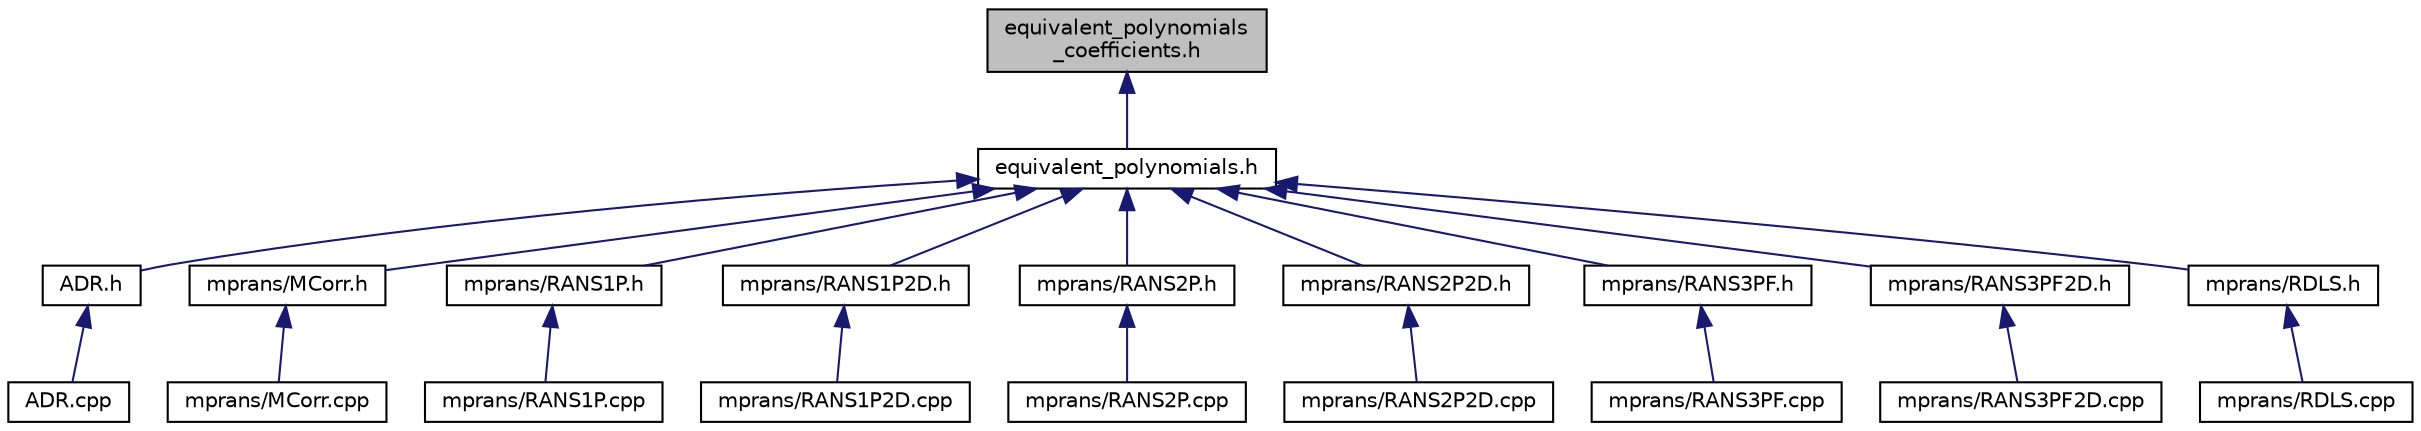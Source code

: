 digraph "equivalent_polynomials_coefficients.h"
{
 // LATEX_PDF_SIZE
  edge [fontname="Helvetica",fontsize="10",labelfontname="Helvetica",labelfontsize="10"];
  node [fontname="Helvetica",fontsize="10",shape=record];
  Node1 [label="equivalent_polynomials\l_coefficients.h",height=0.2,width=0.4,color="black", fillcolor="grey75", style="filled", fontcolor="black",tooltip=" "];
  Node1 -> Node2 [dir="back",color="midnightblue",fontsize="10",style="solid",fontname="Helvetica"];
  Node2 [label="equivalent_polynomials.h",height=0.2,width=0.4,color="black", fillcolor="white", style="filled",URL="$equivalent__polynomials_8h.html",tooltip=" "];
  Node2 -> Node3 [dir="back",color="midnightblue",fontsize="10",style="solid",fontname="Helvetica"];
  Node3 [label="ADR.h",height=0.2,width=0.4,color="black", fillcolor="white", style="filled",URL="$ADR_8h.html",tooltip=" "];
  Node3 -> Node4 [dir="back",color="midnightblue",fontsize="10",style="solid",fontname="Helvetica"];
  Node4 [label="ADR.cpp",height=0.2,width=0.4,color="black", fillcolor="white", style="filled",URL="$ADR_8cpp.html",tooltip=" "];
  Node2 -> Node5 [dir="back",color="midnightblue",fontsize="10",style="solid",fontname="Helvetica"];
  Node5 [label="mprans/MCorr.h",height=0.2,width=0.4,color="black", fillcolor="white", style="filled",URL="$MCorr_8h.html",tooltip=" "];
  Node5 -> Node6 [dir="back",color="midnightblue",fontsize="10",style="solid",fontname="Helvetica"];
  Node6 [label="mprans/MCorr.cpp",height=0.2,width=0.4,color="black", fillcolor="white", style="filled",URL="$MCorr_8cpp.html",tooltip=" "];
  Node2 -> Node7 [dir="back",color="midnightblue",fontsize="10",style="solid",fontname="Helvetica"];
  Node7 [label="mprans/RANS1P.h",height=0.2,width=0.4,color="black", fillcolor="white", style="filled",URL="$RANS1P_8h.html",tooltip=" "];
  Node7 -> Node8 [dir="back",color="midnightblue",fontsize="10",style="solid",fontname="Helvetica"];
  Node8 [label="mprans/RANS1P.cpp",height=0.2,width=0.4,color="black", fillcolor="white", style="filled",URL="$RANS1P_8cpp.html",tooltip=" "];
  Node2 -> Node9 [dir="back",color="midnightblue",fontsize="10",style="solid",fontname="Helvetica"];
  Node9 [label="mprans/RANS1P2D.h",height=0.2,width=0.4,color="black", fillcolor="white", style="filled",URL="$RANS1P2D_8h.html",tooltip=" "];
  Node9 -> Node10 [dir="back",color="midnightblue",fontsize="10",style="solid",fontname="Helvetica"];
  Node10 [label="mprans/RANS1P2D.cpp",height=0.2,width=0.4,color="black", fillcolor="white", style="filled",URL="$RANS1P2D_8cpp.html",tooltip=" "];
  Node2 -> Node11 [dir="back",color="midnightblue",fontsize="10",style="solid",fontname="Helvetica"];
  Node11 [label="mprans/RANS2P.h",height=0.2,width=0.4,color="black", fillcolor="white", style="filled",URL="$RANS2P_8h.html",tooltip=" "];
  Node11 -> Node12 [dir="back",color="midnightblue",fontsize="10",style="solid",fontname="Helvetica"];
  Node12 [label="mprans/RANS2P.cpp",height=0.2,width=0.4,color="black", fillcolor="white", style="filled",URL="$RANS2P_8cpp.html",tooltip=" "];
  Node2 -> Node13 [dir="back",color="midnightblue",fontsize="10",style="solid",fontname="Helvetica"];
  Node13 [label="mprans/RANS2P2D.h",height=0.2,width=0.4,color="black", fillcolor="white", style="filled",URL="$RANS2P2D_8h.html",tooltip=" "];
  Node13 -> Node14 [dir="back",color="midnightblue",fontsize="10",style="solid",fontname="Helvetica"];
  Node14 [label="mprans/RANS2P2D.cpp",height=0.2,width=0.4,color="black", fillcolor="white", style="filled",URL="$RANS2P2D_8cpp.html",tooltip=" "];
  Node2 -> Node15 [dir="back",color="midnightblue",fontsize="10",style="solid",fontname="Helvetica"];
  Node15 [label="mprans/RANS3PF.h",height=0.2,width=0.4,color="black", fillcolor="white", style="filled",URL="$RANS3PF_8h.html",tooltip=" "];
  Node15 -> Node16 [dir="back",color="midnightblue",fontsize="10",style="solid",fontname="Helvetica"];
  Node16 [label="mprans/RANS3PF.cpp",height=0.2,width=0.4,color="black", fillcolor="white", style="filled",URL="$RANS3PF_8cpp.html",tooltip=" "];
  Node2 -> Node17 [dir="back",color="midnightblue",fontsize="10",style="solid",fontname="Helvetica"];
  Node17 [label="mprans/RANS3PF2D.h",height=0.2,width=0.4,color="black", fillcolor="white", style="filled",URL="$RANS3PF2D_8h.html",tooltip=" "];
  Node17 -> Node18 [dir="back",color="midnightblue",fontsize="10",style="solid",fontname="Helvetica"];
  Node18 [label="mprans/RANS3PF2D.cpp",height=0.2,width=0.4,color="black", fillcolor="white", style="filled",URL="$RANS3PF2D_8cpp.html",tooltip=" "];
  Node2 -> Node19 [dir="back",color="midnightblue",fontsize="10",style="solid",fontname="Helvetica"];
  Node19 [label="mprans/RDLS.h",height=0.2,width=0.4,color="black", fillcolor="white", style="filled",URL="$RDLS_8h.html",tooltip=" "];
  Node19 -> Node20 [dir="back",color="midnightblue",fontsize="10",style="solid",fontname="Helvetica"];
  Node20 [label="mprans/RDLS.cpp",height=0.2,width=0.4,color="black", fillcolor="white", style="filled",URL="$RDLS_8cpp.html",tooltip=" "];
}
